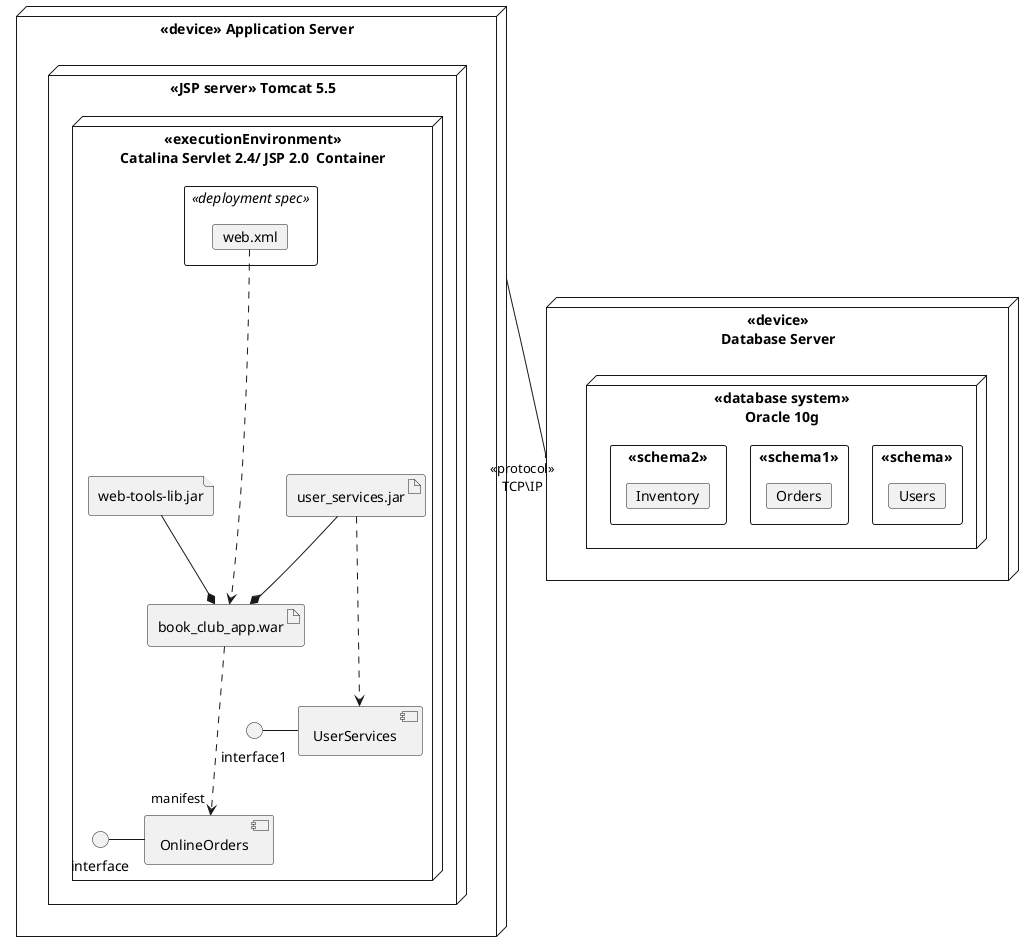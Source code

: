 @startuml
node "<<device>> Application Server" {
node "<<JSP server>> Tomcat 5.5" {
node "<<executionEnvironment>>\nCatalina Servlet 2.4/ JSP 2.0  Container" {
artifact book_club_app.war
rectangle <<deployment spec>> {
card web.xml
}
component OnlineOrders
interface interface
book_club_app.war ...> "manifest" OnlineOrders 
web.xml ...>  book_club_app.war
interface - OnlineOrders
artifact user_services.jar 
user_services.jar --* book_club_app.war
file "web-tools-lib.jar"
"web-tools-lib.jar" --* book_club_app.war
component UserServices
interface interface1
interface1 - UserServices
user_services.jar ...> UserServices
}
}
}
node "<<device>>\nDatabase Server"  {
node "<<database system>>\nOracle 10g" {
rectangle <<schema>> {
card Users
}
rectangle <<schema1>> {
card Orders
}
rectangle <<schema2>> {
card Inventory
}
}
}
"<<device>> Application Server" --"<<protocol>>\nTCP\IP" "<<device>>\nDatabase Server"
@enduml
